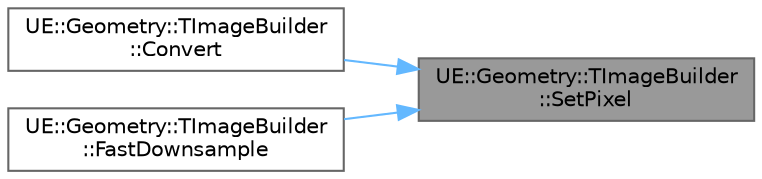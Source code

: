 digraph "UE::Geometry::TImageBuilder::SetPixel"
{
 // INTERACTIVE_SVG=YES
 // LATEX_PDF_SIZE
  bgcolor="transparent";
  edge [fontname=Helvetica,fontsize=10,labelfontname=Helvetica,labelfontsize=10];
  node [fontname=Helvetica,fontsize=10,shape=box,height=0.2,width=0.4];
  rankdir="RL";
  Node1 [id="Node000001",label="UE::Geometry::TImageBuilder\l::SetPixel",height=0.2,width=0.4,color="gray40", fillcolor="grey60", style="filled", fontcolor="black",tooltip="Set the Pixel at the given X/Y coordinates to the given PixelType."];
  Node1 -> Node2 [id="edge1_Node000001_Node000002",dir="back",color="steelblue1",style="solid",tooltip=" "];
  Node2 [id="Node000002",label="UE::Geometry::TImageBuilder\l::Convert",height=0.2,width=0.4,color="grey40", fillcolor="white", style="filled",URL="$d9/dcf/classUE_1_1Geometry_1_1TImageBuilder.html#a14aa511f3ae8afeaa0036d64ef87cfa9",tooltip="Convert to a different data type of same Dimensions using ConvertFunc."];
  Node1 -> Node3 [id="edge2_Node000001_Node000003",dir="back",color="steelblue1",style="solid",tooltip=" "];
  Node3 [id="Node000003",label="UE::Geometry::TImageBuilder\l::FastDownsample",height=0.2,width=0.4,color="grey40", fillcolor="white", style="filled",URL="$d9/dcf/classUE_1_1Geometry_1_1TImageBuilder.html#aa1a358350d1d899ff74aa1e1348f07d1",tooltip="Very basic downsampling technqiue that just averages NxN pixel blocks."];
}

